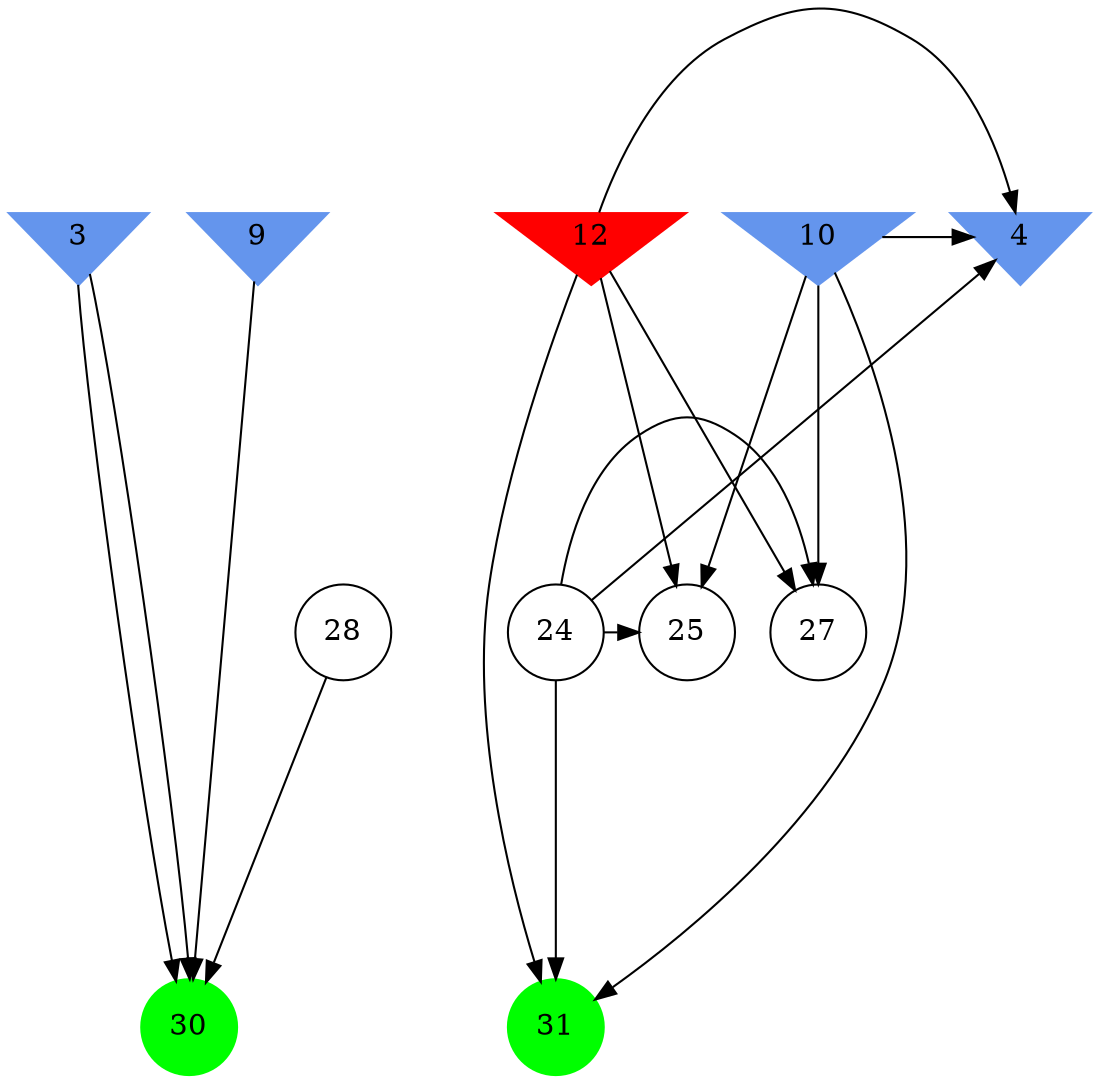 digraph brain {
	ranksep=2.0;
	3 [shape=invtriangle,style=filled,color=cornflowerblue];
	4 [shape=invtriangle,style=filled,color=cornflowerblue];
	9 [shape=invtriangle,style=filled,color=cornflowerblue];
	10 [shape=invtriangle,style=filled,color=cornflowerblue];
	12 [shape=invtriangle,style=filled,color=red];
	24 [shape=circle,color=black];
	25 [shape=circle,color=black];
	27 [shape=circle,color=black];
	28 [shape=circle,color=black];
	30 [shape=circle,style=filled,color=green];
	31 [shape=circle,style=filled,color=green];
	12	->	27;
	12	->	31;
	12	->	25;
	12	->	4;
	24	->	27;
	24	->	31;
	24	->	25;
	24	->	4;
	10	->	27;
	10	->	31;
	10	->	25;
	10	->	4;
	3	->	30;
	9	->	30;
	3	->	30;
	28	->	30;
	{ rank=same; 3; 4; 9; 10; 12; }
	{ rank=same; 24; 25; 27; 28; }
	{ rank=same; 30; 31; }
}
